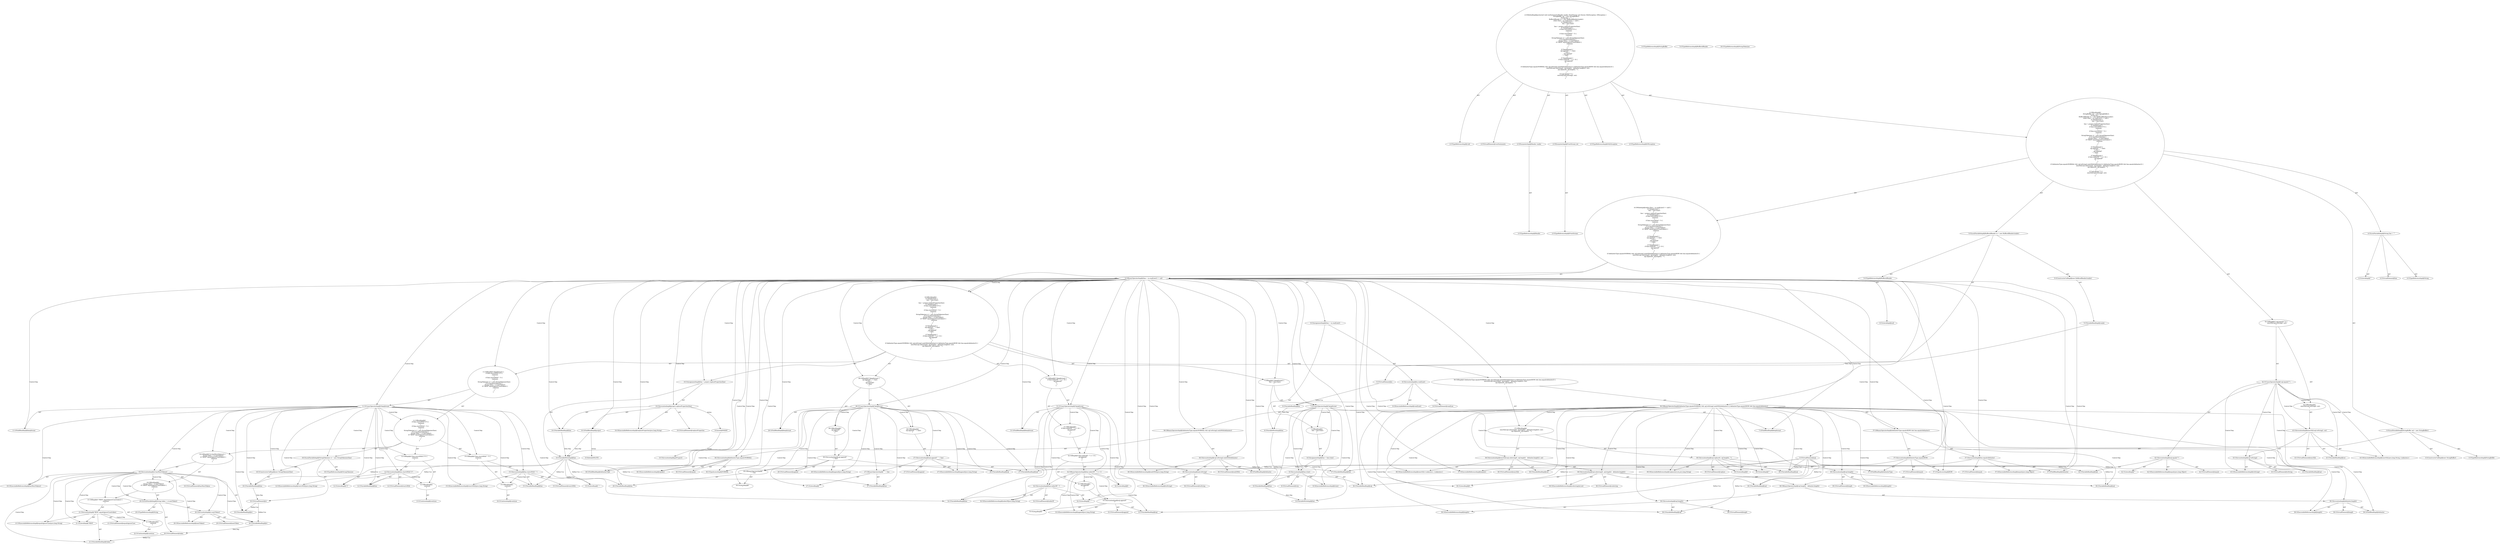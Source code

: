 digraph "runStatements#?,Reader,PrintStream" {
0 [label="2:CtTypeReferenceImpl@void" shape=ellipse]
1 [label="2:CtVirtualElement@runStatements" shape=ellipse]
2 [label="2:CtParameterImpl@Reader reader" shape=ellipse]
3 [label="2:CtTypeReferenceImpl@Reader" shape=ellipse]
4 [label="2:CtParameterImpl@PrintStream out" shape=ellipse]
5 [label="2:CtTypeReferenceImpl@PrintStream" shape=ellipse]
6 [label="2:CtTypeReferenceImpl@SQLException" shape=ellipse]
7 [label="2:CtTypeReferenceImpl@IOException" shape=ellipse]
8 [label="3:CtTypeReferenceImpl@StringBuffer" shape=ellipse]
9 [label="3:CtTypeReferenceImpl@StringBuffer" shape=ellipse]
10 [label="3:CtConstructorCallImpl@new StringBuffer()" shape=ellipse]
11 [label="3:CtVirtualElement@sql" shape=ellipse]
12 [label="3:CtLocalVariableImpl@StringBuffer sql = new StringBuffer()" shape=ellipse]
13 [label="4:CtTypeReferenceImpl@String" shape=ellipse]
14 [label="4:CtLiteralImpl@\"\"" shape=ellipse]
15 [label="4:CtVirtualElement@line" shape=ellipse]
16 [label="4:CtLocalVariableImpl@String line = \"\"" shape=ellipse]
17 [label="5:CtTypeReferenceImpl@BufferedReader" shape=ellipse]
18 [label="5:CtTypeReferenceImpl@BufferedReader" shape=ellipse]
19 [label="5:CtVariableReadImpl@reader" shape=ellipse]
20 [label="5:CtConstructorCallImpl@new BufferedReader(reader)" shape=ellipse]
21 [label="5:CtVirtualElement@in" shape=ellipse]
22 [label="5:CtLocalVariableImpl@BufferedReader in = new BufferedReader(reader)" shape=ellipse]
23 [label="6:CtVariableWriteImpl@line" shape=ellipse]
24 [label="6:CtExecutableReferenceImpl@readLine()" shape=ellipse]
25 [label="6:CtVirtualElement@readLine" shape=ellipse]
26 [label="6:CtVariableReadImpl@in" shape=ellipse]
27 [label="6:CtInvocationImpl@in.readLine()" shape=ellipse]
28 [label="6:CtAssignmentImpl@(line = in.readLine())" shape=ellipse]
29 [label="6:CtLiteralImpl@null" shape=ellipse]
30 [label="6:CtBinaryOperatorImpl@(line = in.readLine()) != null" shape=ellipse]
31 [label="7:CtFieldReadImpl@keepformat" shape=ellipse]
32 [label="7:CtUnaryOperatorImpl@!keepformat" shape=ellipse]
33 [label="8:CtVariableWriteImpl@line" shape=ellipse]
34 [label="8:CtExecutableReferenceImpl@trim()" shape=ellipse]
35 [label="8:CtVirtualElement@trim" shape=ellipse]
36 [label="8:CtVariableReadImpl@line" shape=ellipse]
37 [label="8:CtInvocationImpl@line.trim()" shape=ellipse]
38 [label="8:CtAssignmentImpl@line = line.trim()" shape=ellipse]
39 [label="7:CtBlockImpl@\{
    line = line.trim();
\}" shape=ellipse]
40 [label="7:CtIfImpl@if (!keepformat) \{
    line = line.trim();
\}" shape=ellipse]
41 [label="10:CtVariableWriteImpl@line" shape=ellipse]
42 [label="10:CtExecutableReferenceImpl@replaceProperties(java.lang.String)" shape=ellipse]
43 [label="10:CtVirtualElement@replaceProperties" shape=ellipse]
44 [label="10:CtFieldReadImpl@project" shape=ellipse]
45 [label="10:CtVariableReadImpl@line" shape=ellipse]
46 [label="10:CtInvocationImpl@project.replaceProperties(line)" shape=ellipse]
47 [label="10:CtAssignmentImpl@line = project.replaceProperties(line)" shape=ellipse]
48 [label="11:CtFieldReadImpl@keepformat" shape=ellipse]
49 [label="11:CtUnaryOperatorImpl@!keepformat" shape=ellipse]
50 [label="12:CtExecutableReferenceImpl@startsWith(java.lang.String)" shape=ellipse]
51 [label="12:CtVirtualElement@startsWith" shape=ellipse]
52 [label="12:CtVariableReadImpl@line" shape=ellipse]
53 [label="12:CtLiteralImpl@\"//\"" shape=ellipse]
54 [label="12:CtInvocationImpl@line.startsWith(\"//\")" shape=ellipse]
55 [label="13:CtContinueImpl@continue" shape=ellipse]
56 [label="12:CtBlockImpl@\{
    continue;
\}" shape=ellipse]
57 [label="12:CtIfImpl@if (line.startsWith(\"//\")) \{
    continue;
\}" shape=ellipse]
58 [label="15:CtExecutableReferenceImpl@startsWith(java.lang.String)" shape=ellipse]
59 [label="15:CtVirtualElement@startsWith" shape=ellipse]
60 [label="15:CtVariableReadImpl@line" shape=ellipse]
61 [label="15:CtLiteralImpl@\"--\"" shape=ellipse]
62 [label="15:CtInvocationImpl@line.startsWith(\"--\")" shape=ellipse]
63 [label="16:CtContinueImpl@continue" shape=ellipse]
64 [label="15:CtBlockImpl@\{
    continue;
\}" shape=ellipse]
65 [label="15:CtIfImpl@if (line.startsWith(\"--\")) \{
    continue;
\}" shape=ellipse]
66 [label="18:CtTypeReferenceImpl@StringTokenizer" shape=ellipse]
67 [label="18:CtTypeReferenceImpl@StringTokenizer" shape=ellipse]
68 [label="18:CtVariableReadImpl@line" shape=ellipse]
69 [label="18:CtConstructorCallImpl@new StringTokenizer(line)" shape=ellipse]
70 [label="18:CtVirtualElement@st" shape=ellipse]
71 [label="18:CtLocalVariableImpl@StringTokenizer st = new StringTokenizer(line)" shape=ellipse]
72 [label="19:CtExecutableReferenceImpl@hasMoreTokens()" shape=ellipse]
73 [label="19:CtVirtualElement@hasMoreTokens" shape=ellipse]
74 [label="19:CtVariableReadImpl@st" shape=ellipse]
75 [label="19:CtInvocationImpl@st.hasMoreTokens()" shape=ellipse]
76 [label="20:CtTypeReferenceImpl@String" shape=ellipse]
77 [label="20:CtExecutableReferenceImpl@nextToken()" shape=ellipse]
78 [label="20:CtVirtualElement@nextToken" shape=ellipse]
79 [label="20:CtVariableReadImpl@st" shape=ellipse]
80 [label="20:CtInvocationImpl@st.nextToken()" shape=ellipse]
81 [label="20:CtVirtualElement@token" shape=ellipse]
82 [label="20:CtLocalVariableImpl@String token = st.nextToken()" shape=ellipse]
83 [label="21:CtExecutableReferenceImpl@equalsIgnoreCase(java.lang.String)" shape=ellipse]
84 [label="21:CtVirtualElement@equalsIgnoreCase" shape=ellipse]
85 [label="21:CtLiteralImpl@\"REM\"" shape=ellipse]
86 [label="21:CtVariableReadImpl@token" shape=ellipse]
87 [label="21:CtInvocationImpl@\"REM\".equalsIgnoreCase(token)" shape=ellipse]
88 [label="22:CtContinueImpl@continue" shape=ellipse]
89 [label="21:CtBlockImpl@\{
    continue;
\}" shape=ellipse]
90 [label="21:CtIfImpl@if (\"REM\".equalsIgnoreCase(token)) \{
    continue;
\}" shape=ellipse]
91 [label="19:CtBlockImpl@\{
    String token = st.nextToken();
    if (\"REM\".equalsIgnoreCase(token)) \{
        continue;
    \}
\}" shape=ellipse]
92 [label="19:CtIfImpl@if (st.hasMoreTokens()) \{
    String token = st.nextToken();
    if (\"REM\".equalsIgnoreCase(token)) \{
        continue;
    \}
\}" shape=ellipse]
93 [label="11:CtBlockImpl@\{
    if (line.startsWith(\"//\")) \{
        continue;
    \}
    if (line.startsWith(\"--\")) \{
        continue;
    \}
    StringTokenizer st = new StringTokenizer(line);
    if (st.hasMoreTokens()) \{
        String token = st.nextToken();
        if (\"REM\".equalsIgnoreCase(token)) \{
            continue;
        \}
    \}
\}" shape=ellipse]
94 [label="11:CtIfImpl@if (!keepformat) \{
    if (line.startsWith(\"//\")) \{
        continue;
    \}
    if (line.startsWith(\"--\")) \{
        continue;
    \}
    StringTokenizer st = new StringTokenizer(line);
    if (st.hasMoreTokens()) \{
        String token = st.nextToken();
        if (\"REM\".equalsIgnoreCase(token)) \{
            continue;
        \}
    \}
\}" shape=ellipse]
95 [label="26:CtFieldReadImpl@keepformat" shape=ellipse]
96 [label="26:CtUnaryOperatorImpl@!keepformat" shape=ellipse]
97 [label="27:CtExecutableReferenceImpl@append(java.lang.String)" shape=ellipse]
98 [label="27:CtVirtualElement@append" shape=ellipse]
99 [label="27:CtVariableReadImpl@sql" shape=ellipse]
100 [label="27:CtLiteralImpl@\" \"" shape=ellipse]
101 [label="27:CtVariableReadImpl@line" shape=ellipse]
102 [label="27:CtBinaryOperatorImpl@\" \" + line" shape=ellipse]
103 [label="27:CtInvocationImpl@sql.append(\" \" + line)" shape=ellipse]
104 [label="26:CtBlockImpl@\{
    sql.append(\" \" + line);
\}" shape=ellipse]
105 [label="29:CtExecutableReferenceImpl@append(java.lang.String)" shape=ellipse]
106 [label="29:CtVirtualElement@append" shape=ellipse]
107 [label="29:CtVariableReadImpl@sql" shape=ellipse]
108 [label="29:CtLiteralImpl@\"\n\"" shape=ellipse]
109 [label="29:CtVariableReadImpl@line" shape=ellipse]
110 [label="29:CtBinaryOperatorImpl@\"\n\" + line" shape=ellipse]
111 [label="29:CtInvocationImpl@sql.append(\"\n\" + line)" shape=ellipse]
112 [label="28:CtBlockImpl@\{
    sql.append(\"\n\" + line);
\}" shape=ellipse]
113 [label="26:CtIfImpl@if (!keepformat) \{
    sql.append(\" \" + line);
\} else \{
    sql.append(\"\n\" + line);
\}" shape=ellipse]
114 [label="31:CtFieldReadImpl@keepformat" shape=ellipse]
115 [label="31:CtUnaryOperatorImpl@!keepformat" shape=ellipse]
116 [label="32:CtExecutableReferenceImpl@indexOf(java.lang.String)" shape=ellipse]
117 [label="32:CtVirtualElement@indexOf" shape=ellipse]
118 [label="32:CtVariableReadImpl@line" shape=ellipse]
119 [label="32:CtLiteralImpl@\"--\"" shape=ellipse]
120 [label="32:CtInvocationImpl@line.indexOf(\"--\")" shape=ellipse]
121 [label="32:CtLiteralImpl@0" shape=ellipse]
122 [label="32:CtBinaryOperatorImpl@line.indexOf(\"--\") >= 0" shape=ellipse]
123 [label="33:CtExecutableReferenceImpl@append(java.lang.String)" shape=ellipse]
124 [label="33:CtVirtualElement@append" shape=ellipse]
125 [label="33:CtVariableReadImpl@sql" shape=ellipse]
126 [label="33:CtLiteralImpl@\"\n\"" shape=ellipse]
127 [label="33:CtInvocationImpl@sql.append(\"\n\")" shape=ellipse]
128 [label="32:CtBlockImpl@\{
    sql.append(\"\n\");
\}" shape=ellipse]
129 [label="32:CtIfImpl@if (line.indexOf(\"--\") >= 0) \{
    sql.append(\"\n\");
\}" shape=ellipse]
130 [label="31:CtBlockImpl@\{
    if (line.indexOf(\"--\") >= 0) \{
        sql.append(\"\n\");
    \}
\}" shape=ellipse]
131 [label="31:CtIfImpl@if (!keepformat) \{
    if (line.indexOf(\"--\") >= 0) \{
        sql.append(\"\n\");
    \}
\}" shape=ellipse]
132 [label="36:CtExecutableReferenceImpl@equals()" shape=ellipse]
133 [label="36:CtVirtualElement@equals" shape=ellipse]
134 [label="36:CtFieldReadImpl@delimiterType" shape=ellipse]
135 [label="36:CtTypeAccessImpl@NORMAL" shape=ellipse]
136 [label="36:CtInvocationImpl@delimiterType.equals(NORMAL)" shape=ellipse]
137 [label="36:CtExecutableReferenceImpl@endsWith(java.lang.String)" shape=ellipse]
138 [label="36:CtVirtualElement@endsWith" shape=ellipse]
139 [label="36:CtExecutableReferenceImpl@toString()" shape=ellipse]
140 [label="36:CtVirtualElement@toString" shape=ellipse]
141 [label="36:CtVariableReadImpl@sql" shape=ellipse]
142 [label="36:CtInvocationImpl@sql.toString()" shape=ellipse]
143 [label="36:CtFieldReadImpl@delimiter" shape=ellipse]
144 [label="36:CtInvocationImpl@sql.toString().endsWith(delimiter)" shape=ellipse]
145 [label="36:CtBinaryOperatorImpl@(delimiterType.equals(NORMAL) && sql.toString().endsWith(delimiter))" shape=ellipse]
146 [label="37:CtExecutableReferenceImpl@equals()" shape=ellipse]
147 [label="37:CtVirtualElement@equals" shape=ellipse]
148 [label="37:CtFieldReadImpl@delimiterType" shape=ellipse]
149 [label="37:CtTypeAccessImpl@ROW" shape=ellipse]
150 [label="37:CtInvocationImpl@delimiterType.equals(ROW)" shape=ellipse]
151 [label="37:CtExecutableReferenceImpl@equals(java.lang.Object)" shape=ellipse]
152 [label="37:CtVirtualElement@equals" shape=ellipse]
153 [label="37:CtVariableReadImpl@line" shape=ellipse]
154 [label="37:CtFieldReadImpl@delimiter" shape=ellipse]
155 [label="37:CtInvocationImpl@line.equals(delimiter)" shape=ellipse]
156 [label="37:CtBinaryOperatorImpl@(delimiterType.equals(ROW) && line.equals(delimiter))" shape=ellipse]
157 [label="36:CtBinaryOperatorImpl@(delimiterType.equals(NORMAL) && sql.toString().endsWith(delimiter)) || (delimiterType.equals(ROW) && line.equals(delimiter))" shape=ellipse]
158 [label="38:CtExecutableReferenceImpl@execSQL(<unknown>,<unknown>)" shape=ellipse]
159 [label="38:CtVirtualElement@execSQL" shape=ellipse]
160 [label="38:CtExecutableReferenceImpl@substring(int,int)" shape=ellipse]
161 [label="38:CtVirtualElement@substring" shape=ellipse]
162 [label="38:CtVariableReadImpl@sql" shape=ellipse]
163 [label="38:CtLiteralImpl@0" shape=ellipse]
164 [label="38:CtExecutableReferenceImpl@length()" shape=ellipse]
165 [label="38:CtVirtualElement@length" shape=ellipse]
166 [label="38:CtVariableReadImpl@sql" shape=ellipse]
167 [label="38:CtInvocationImpl@sql.length()" shape=ellipse]
168 [label="38:CtExecutableReferenceImpl@length()" shape=ellipse]
169 [label="38:CtVirtualElement@length" shape=ellipse]
170 [label="38:CtFieldReadImpl@delimiter" shape=ellipse]
171 [label="38:CtInvocationImpl@delimiter.length()" shape=ellipse]
172 [label="38:CtBinaryOperatorImpl@sql.length() - delimiter.length()" shape=ellipse]
173 [label="38:CtInvocationImpl@sql.substring(0, sql.length() - delimiter.length())" shape=ellipse]
174 [label="38:CtVariableReadImpl@out" shape=ellipse]
175 [label="38:CtInvocationImpl@execSQL(sql.substring(0, sql.length() - delimiter.length()), out)" shape=ellipse]
176 [label="39:CtExecutableReferenceImpl@replace(int,int,java.lang.String)" shape=ellipse]
177 [label="39:CtVirtualElement@replace" shape=ellipse]
178 [label="39:CtVariableReadImpl@sql" shape=ellipse]
179 [label="39:CtLiteralImpl@0" shape=ellipse]
180 [label="39:CtExecutableReferenceImpl@length()" shape=ellipse]
181 [label="39:CtVirtualElement@length" shape=ellipse]
182 [label="39:CtVariableReadImpl@sql" shape=ellipse]
183 [label="39:CtInvocationImpl@sql.length()" shape=ellipse]
184 [label="39:CtLiteralImpl@\"\"" shape=ellipse]
185 [label="39:CtInvocationImpl@sql.replace(0, sql.length(), \"\")" shape=ellipse]
186 [label="37:CtBlockImpl@\{
    execSQL(sql.substring(0, sql.length() - delimiter.length()), out);
    sql.replace(0, sql.length(), \"\");
\}" shape=ellipse]
187 [label="36:CtIfImpl@if ((delimiterType.equals(NORMAL) && sql.toString().endsWith(delimiter)) || (delimiterType.equals(ROW) && line.equals(delimiter))) \{
    execSQL(sql.substring(0, sql.length() - delimiter.length()), out);
    sql.replace(0, sql.length(), \"\");
\}" shape=ellipse]
188 [label="6:CtBlockImpl@\{
    if (!keepformat) \{
        line = line.trim();
    \}
    line = project.replaceProperties(line);
    if (!keepformat) \{
        if (line.startsWith(\"//\")) \{
            continue;
        \}
        if (line.startsWith(\"--\")) \{
            continue;
        \}
        StringTokenizer st = new StringTokenizer(line);
        if (st.hasMoreTokens()) \{
            String token = st.nextToken();
            if (\"REM\".equalsIgnoreCase(token)) \{
                continue;
            \}
        \}
    \}
    if (!keepformat) \{
        sql.append(\" \" + line);
    \} else \{
        sql.append(\"\n\" + line);
    \}
    if (!keepformat) \{
        if (line.indexOf(\"--\") >= 0) \{
            sql.append(\"\n\");
        \}
    \}
    if ((delimiterType.equals(NORMAL) && sql.toString().endsWith(delimiter)) || (delimiterType.equals(ROW) && line.equals(delimiter))) \{
        execSQL(sql.substring(0, sql.length() - delimiter.length()), out);
        sql.replace(0, sql.length(), \"\");
    \}
\}" shape=ellipse]
189 [label="6:CtWhileImpl@while ((line = in.readLine()) != null) \{
    if (!keepformat) \{
        line = line.trim();
    \}
    line = project.replaceProperties(line);
    if (!keepformat) \{
        if (line.startsWith(\"//\")) \{
            continue;
        \}
        if (line.startsWith(\"--\")) \{
            continue;
        \}
        StringTokenizer st = new StringTokenizer(line);
        if (st.hasMoreTokens()) \{
            String token = st.nextToken();
            if (\"REM\".equalsIgnoreCase(token)) \{
                continue;
            \}
        \}
    \}
    if (!keepformat) \{
        sql.append(\" \" + line);
    \} else \{
        sql.append(\"\n\" + line);
    \}
    if (!keepformat) \{
        if (line.indexOf(\"--\") >= 0) \{
            sql.append(\"\n\");
        \}
    \}
    if ((delimiterType.equals(NORMAL) && sql.toString().endsWith(delimiter)) || (delimiterType.equals(ROW) && line.equals(delimiter))) \{
        execSQL(sql.substring(0, sql.length() - delimiter.length()), out);
        sql.replace(0, sql.length(), \"\");
    \}
\} " shape=ellipse]
190 [label="42:CtExecutableReferenceImpl@equals(java.lang.Object)" shape=ellipse]
191 [label="42:CtVirtualElement@equals" shape=ellipse]
192 [label="42:CtVariableReadImpl@sql" shape=ellipse]
193 [label="42:CtLiteralImpl@\"\"" shape=ellipse]
194 [label="42:CtInvocationImpl@sql.equals(\"\")" shape=ellipse]
195 [label="42:CtUnaryOperatorImpl@!sql.equals(\"\")" shape=ellipse]
196 [label="43:CtExecutableReferenceImpl@execSQL(java.lang.String,<unknown>)" shape=ellipse]
197 [label="43:CtVirtualElement@execSQL" shape=ellipse]
198 [label="43:CtExecutableReferenceImpl@toString()" shape=ellipse]
199 [label="43:CtVirtualElement@toString" shape=ellipse]
200 [label="43:CtVariableReadImpl@sql" shape=ellipse]
201 [label="43:CtInvocationImpl@sql.toString()" shape=ellipse]
202 [label="43:CtVariableReadImpl@out" shape=ellipse]
203 [label="43:CtInvocationImpl@execSQL(sql.toString(), out)" shape=ellipse]
204 [label="42:CtBlockImpl@\{
    execSQL(sql.toString(), out);
\}" shape=ellipse]
205 [label="42:CtIfImpl@if (!sql.equals(\"\")) \{
    execSQL(sql.toString(), out);
\}" shape=ellipse]
206 [label="2:CtBlockImpl@\{
    StringBuffer sql = new StringBuffer();
    String line = \"\";
    BufferedReader in = new BufferedReader(reader);
    while ((line = in.readLine()) != null) \{
        if (!keepformat) \{
            line = line.trim();
        \}
        line = project.replaceProperties(line);
        if (!keepformat) \{
            if (line.startsWith(\"//\")) \{
                continue;
            \}
            if (line.startsWith(\"--\")) \{
                continue;
            \}
            StringTokenizer st = new StringTokenizer(line);
            if (st.hasMoreTokens()) \{
                String token = st.nextToken();
                if (\"REM\".equalsIgnoreCase(token)) \{
                    continue;
                \}
            \}
        \}
        if (!keepformat) \{
            sql.append(\" \" + line);
        \} else \{
            sql.append(\"\n\" + line);
        \}
        if (!keepformat) \{
            if (line.indexOf(\"--\") >= 0) \{
                sql.append(\"\n\");
            \}
        \}
        if ((delimiterType.equals(NORMAL) && sql.toString().endsWith(delimiter)) || (delimiterType.equals(ROW) && line.equals(delimiter))) \{
            execSQL(sql.substring(0, sql.length() - delimiter.length()), out);
            sql.replace(0, sql.length(), \"\");
        \}
    \} 
    if (!sql.equals(\"\")) \{
        execSQL(sql.toString(), out);
    \}
\}" shape=ellipse]
207 [label="2:CtMethodImpl@protected void runStatements(Reader reader, PrintStream out) throws SQLException, IOException \{
    StringBuffer sql = new StringBuffer();
    String line = \"\";
    BufferedReader in = new BufferedReader(reader);
    while ((line = in.readLine()) != null) \{
        if (!keepformat) \{
            line = line.trim();
        \}
        line = project.replaceProperties(line);
        if (!keepformat) \{
            if (line.startsWith(\"//\")) \{
                continue;
            \}
            if (line.startsWith(\"--\")) \{
                continue;
            \}
            StringTokenizer st = new StringTokenizer(line);
            if (st.hasMoreTokens()) \{
                String token = st.nextToken();
                if (\"REM\".equalsIgnoreCase(token)) \{
                    continue;
                \}
            \}
        \}
        if (!keepformat) \{
            sql.append(\" \" + line);
        \} else \{
            sql.append(\"\n\" + line);
        \}
        if (!keepformat) \{
            if (line.indexOf(\"--\") >= 0) \{
                sql.append(\"\n\");
            \}
        \}
        if ((delimiterType.equals(NORMAL) && sql.toString().endsWith(delimiter)) || (delimiterType.equals(ROW) && line.equals(delimiter))) \{
            execSQL(sql.substring(0, sql.length() - delimiter.length()), out);
            sql.replace(0, sql.length(), \"\");
        \}
    \} 
    if (!sql.equals(\"\")) \{
        execSQL(sql.toString(), out);
    \}
\}" shape=ellipse]
208 [label="10:Delete@DELETE" shape=ellipse]
209 [label="10:Insert@INSERT" shape=ellipse]
210 [label="10:CtInvocationImpl@getProject()" shape=ellipse]
2 -> 3 [label="AST"];
4 -> 5 [label="AST"];
11 -> 99 [label="Define-Use"];
11 -> 107 [label="Define-Use"];
11 -> 125 [label="Define-Use"];
11 -> 141 [label="Define-Use"];
11 -> 162 [label="Define-Use"];
11 -> 166 [label="Define-Use"];
11 -> 178 [label="Define-Use"];
11 -> 182 [label="Define-Use"];
11 -> 192 [label="Define-Use"];
11 -> 200 [label="Define-Use"];
12 -> 11 [label="AST"];
12 -> 8 [label="AST"];
12 -> 10 [label="AST"];
16 -> 15 [label="AST"];
16 -> 13 [label="AST"];
16 -> 14 [label="AST"];
19 -> 21 [label="Data Dep"];
20 -> 19 [label="AST"];
21 -> 26 [label="Define-Use"];
22 -> 21 [label="AST"];
22 -> 17 [label="AST"];
22 -> 20 [label="AST"];
23 -> 36 [label="Define-Use"];
26 -> 23 [label="Data Dep"];
27 -> 25 [label="AST"];
27 -> 26 [label="AST"];
27 -> 24 [label="AST"];
28 -> 23 [label="AST"];
28 -> 27 [label="AST"];
30 -> 28 [label="AST"];
30 -> 29 [label="AST"];
30 -> 188 [label="Control Dep"];
30 -> 40 [label="Control Dep"];
30 -> 32 [label="Control Dep"];
30 -> 31 [label="Control Dep"];
30 -> 47 [label="Control Dep"];
30 -> 41 [label="Control Dep"];
30 -> 46 [label="Control Dep"];
30 -> 42 [label="Control Dep"];
30 -> 44 [label="Control Dep"];
30 -> 45 [label="Control Dep"];
30 -> 94 [label="Control Dep"];
30 -> 49 [label="Control Dep"];
30 -> 48 [label="Control Dep"];
30 -> 113 [label="Control Dep"];
30 -> 96 [label="Control Dep"];
30 -> 95 [label="Control Dep"];
30 -> 131 [label="Control Dep"];
30 -> 115 [label="Control Dep"];
30 -> 114 [label="Control Dep"];
30 -> 187 [label="Control Dep"];
30 -> 157 [label="Control Dep"];
30 -> 145 [label="Control Dep"];
30 -> 136 [label="Control Dep"];
30 -> 132 [label="Control Dep"];
30 -> 134 [label="Control Dep"];
30 -> 135 [label="Control Dep"];
30 -> 144 [label="Control Dep"];
30 -> 137 [label="Control Dep"];
30 -> 142 [label="Control Dep"];
30 -> 139 [label="Control Dep"];
30 -> 141 [label="Control Dep"];
30 -> 143 [label="Control Dep"];
30 -> 156 [label="Control Dep"];
30 -> 150 [label="Control Dep"];
30 -> 146 [label="Control Dep"];
30 -> 148 [label="Control Dep"];
30 -> 149 [label="Control Dep"];
30 -> 155 [label="Control Dep"];
30 -> 151 [label="Control Dep"];
30 -> 153 [label="Control Dep"];
30 -> 154 [label="Control Dep"];
32 -> 31 [label="AST"];
32 -> 39 [label="Control Dep"];
32 -> 38 [label="Control Dep"];
32 -> 33 [label="Control Dep"];
32 -> 37 [label="Control Dep"];
32 -> 34 [label="Control Dep"];
32 -> 36 [label="Control Dep"];
36 -> 33 [label="Data Dep"];
37 -> 35 [label="AST"];
37 -> 36 [label="AST"];
37 -> 34 [label="AST"];
38 -> 33 [label="AST"];
38 -> 37 [label="AST"];
39 -> 38 [label="AST"];
40 -> 32 [label="AST"];
40 -> 39 [label="AST"];
41 -> 52 [label="Define-Use"];
41 -> 60 [label="Define-Use"];
41 -> 68 [label="Define-Use"];
41 -> 101 [label="Define-Use"];
41 -> 109 [label="Define-Use"];
41 -> 118 [label="Define-Use"];
41 -> 153 [label="Define-Use"];
44 -> 41 [label="Data Dep"];
44 -> 208 [label="Action"];
45 -> 41 [label="Data Dep"];
46 -> 43 [label="AST"];
46 -> 44 [label="AST"];
46 -> 42 [label="AST"];
46 -> 45 [label="AST"];
46 -> 209 [label="Action"];
47 -> 41 [label="AST"];
47 -> 46 [label="AST"];
49 -> 48 [label="AST"];
49 -> 93 [label="Control Dep"];
49 -> 57 [label="Control Dep"];
49 -> 54 [label="Control Dep"];
49 -> 50 [label="Control Dep"];
49 -> 52 [label="Control Dep"];
49 -> 53 [label="Control Dep"];
49 -> 65 [label="Control Dep"];
49 -> 62 [label="Control Dep"];
49 -> 58 [label="Control Dep"];
49 -> 60 [label="Control Dep"];
49 -> 61 [label="Control Dep"];
49 -> 71 [label="Control Dep"];
49 -> 69 [label="Control Dep"];
49 -> 68 [label="Control Dep"];
49 -> 92 [label="Control Dep"];
49 -> 75 [label="Control Dep"];
49 -> 72 [label="Control Dep"];
49 -> 74 [label="Control Dep"];
54 -> 51 [label="AST"];
54 -> 52 [label="AST"];
54 -> 50 [label="AST"];
54 -> 53 [label="AST"];
54 -> 56 [label="Control Dep"];
56 -> 55 [label="AST"];
57 -> 54 [label="AST"];
57 -> 56 [label="AST"];
62 -> 59 [label="AST"];
62 -> 60 [label="AST"];
62 -> 58 [label="AST"];
62 -> 61 [label="AST"];
62 -> 64 [label="Control Dep"];
64 -> 63 [label="AST"];
65 -> 62 [label="AST"];
65 -> 64 [label="AST"];
68 -> 70 [label="Data Dep"];
69 -> 68 [label="AST"];
70 -> 74 [label="Define-Use"];
70 -> 79 [label="Define-Use"];
71 -> 70 [label="AST"];
71 -> 66 [label="AST"];
71 -> 69 [label="AST"];
75 -> 73 [label="AST"];
75 -> 74 [label="AST"];
75 -> 72 [label="AST"];
75 -> 91 [label="Control Dep"];
75 -> 82 [label="Control Dep"];
75 -> 80 [label="Control Dep"];
75 -> 77 [label="Control Dep"];
75 -> 79 [label="Control Dep"];
75 -> 90 [label="Control Dep"];
75 -> 87 [label="Control Dep"];
75 -> 83 [label="Control Dep"];
75 -> 85 [label="Control Dep"];
75 -> 86 [label="Control Dep"];
79 -> 81 [label="Data Dep"];
80 -> 78 [label="AST"];
80 -> 79 [label="AST"];
80 -> 77 [label="AST"];
81 -> 86 [label="Define-Use"];
82 -> 81 [label="AST"];
82 -> 76 [label="AST"];
82 -> 80 [label="AST"];
87 -> 84 [label="AST"];
87 -> 85 [label="AST"];
87 -> 83 [label="AST"];
87 -> 86 [label="AST"];
87 -> 89 [label="Control Dep"];
89 -> 88 [label="AST"];
90 -> 87 [label="AST"];
90 -> 89 [label="AST"];
91 -> 82 [label="AST"];
91 -> 90 [label="AST"];
92 -> 75 [label="AST"];
92 -> 91 [label="AST"];
93 -> 57 [label="AST"];
93 -> 65 [label="AST"];
93 -> 71 [label="AST"];
93 -> 92 [label="AST"];
94 -> 49 [label="AST"];
94 -> 93 [label="AST"];
96 -> 95 [label="AST"];
96 -> 104 [label="Control Dep"];
96 -> 103 [label="Control Dep"];
96 -> 97 [label="Control Dep"];
96 -> 99 [label="Control Dep"];
96 -> 102 [label="Control Dep"];
96 -> 100 [label="Control Dep"];
96 -> 101 [label="Control Dep"];
96 -> 112 [label="Control Dep"];
96 -> 111 [label="Control Dep"];
96 -> 105 [label="Control Dep"];
96 -> 107 [label="Control Dep"];
96 -> 110 [label="Control Dep"];
96 -> 108 [label="Control Dep"];
96 -> 109 [label="Control Dep"];
102 -> 100 [label="AST"];
102 -> 101 [label="AST"];
103 -> 98 [label="AST"];
103 -> 99 [label="AST"];
103 -> 97 [label="AST"];
103 -> 102 [label="AST"];
104 -> 103 [label="AST"];
110 -> 108 [label="AST"];
110 -> 109 [label="AST"];
111 -> 106 [label="AST"];
111 -> 107 [label="AST"];
111 -> 105 [label="AST"];
111 -> 110 [label="AST"];
112 -> 111 [label="AST"];
113 -> 96 [label="AST"];
113 -> 104 [label="AST"];
113 -> 112 [label="AST"];
115 -> 114 [label="AST"];
115 -> 130 [label="Control Dep"];
115 -> 129 [label="Control Dep"];
115 -> 122 [label="Control Dep"];
115 -> 120 [label="Control Dep"];
115 -> 116 [label="Control Dep"];
115 -> 118 [label="Control Dep"];
115 -> 119 [label="Control Dep"];
115 -> 121 [label="Control Dep"];
120 -> 117 [label="AST"];
120 -> 118 [label="AST"];
120 -> 116 [label="AST"];
120 -> 119 [label="AST"];
122 -> 120 [label="AST"];
122 -> 121 [label="AST"];
122 -> 128 [label="Control Dep"];
122 -> 127 [label="Control Dep"];
122 -> 123 [label="Control Dep"];
122 -> 125 [label="Control Dep"];
122 -> 126 [label="Control Dep"];
127 -> 124 [label="AST"];
127 -> 125 [label="AST"];
127 -> 123 [label="AST"];
127 -> 126 [label="AST"];
128 -> 127 [label="AST"];
129 -> 122 [label="AST"];
129 -> 128 [label="AST"];
130 -> 129 [label="AST"];
131 -> 115 [label="AST"];
131 -> 130 [label="AST"];
136 -> 133 [label="AST"];
136 -> 134 [label="AST"];
136 -> 132 [label="AST"];
136 -> 135 [label="AST"];
142 -> 140 [label="AST"];
142 -> 141 [label="AST"];
142 -> 139 [label="AST"];
144 -> 138 [label="AST"];
144 -> 142 [label="AST"];
144 -> 137 [label="AST"];
144 -> 143 [label="AST"];
145 -> 136 [label="AST"];
145 -> 144 [label="AST"];
150 -> 147 [label="AST"];
150 -> 148 [label="AST"];
150 -> 146 [label="AST"];
150 -> 149 [label="AST"];
155 -> 152 [label="AST"];
155 -> 153 [label="AST"];
155 -> 151 [label="AST"];
155 -> 154 [label="AST"];
156 -> 150 [label="AST"];
156 -> 155 [label="AST"];
157 -> 145 [label="AST"];
157 -> 156 [label="AST"];
157 -> 186 [label="Control Dep"];
157 -> 175 [label="Control Dep"];
157 -> 158 [label="Control Dep"];
157 -> 173 [label="Control Dep"];
157 -> 160 [label="Control Dep"];
157 -> 162 [label="Control Dep"];
157 -> 163 [label="Control Dep"];
157 -> 172 [label="Control Dep"];
157 -> 167 [label="Control Dep"];
157 -> 164 [label="Control Dep"];
157 -> 166 [label="Control Dep"];
157 -> 171 [label="Control Dep"];
157 -> 168 [label="Control Dep"];
157 -> 170 [label="Control Dep"];
157 -> 174 [label="Control Dep"];
157 -> 185 [label="Control Dep"];
157 -> 176 [label="Control Dep"];
157 -> 178 [label="Control Dep"];
157 -> 179 [label="Control Dep"];
157 -> 183 [label="Control Dep"];
157 -> 180 [label="Control Dep"];
157 -> 182 [label="Control Dep"];
157 -> 184 [label="Control Dep"];
167 -> 165 [label="AST"];
167 -> 166 [label="AST"];
167 -> 164 [label="AST"];
171 -> 169 [label="AST"];
171 -> 170 [label="AST"];
171 -> 168 [label="AST"];
172 -> 167 [label="AST"];
172 -> 171 [label="AST"];
173 -> 161 [label="AST"];
173 -> 162 [label="AST"];
173 -> 160 [label="AST"];
173 -> 163 [label="AST"];
173 -> 172 [label="AST"];
175 -> 159 [label="AST"];
175 -> 158 [label="AST"];
175 -> 173 [label="AST"];
175 -> 174 [label="AST"];
183 -> 181 [label="AST"];
183 -> 182 [label="AST"];
183 -> 180 [label="AST"];
185 -> 177 [label="AST"];
185 -> 178 [label="AST"];
185 -> 176 [label="AST"];
185 -> 179 [label="AST"];
185 -> 183 [label="AST"];
185 -> 184 [label="AST"];
186 -> 175 [label="AST"];
186 -> 185 [label="AST"];
187 -> 157 [label="AST"];
187 -> 186 [label="AST"];
188 -> 40 [label="AST"];
188 -> 47 [label="AST"];
188 -> 94 [label="AST"];
188 -> 113 [label="AST"];
188 -> 131 [label="AST"];
188 -> 187 [label="AST"];
189 -> 30 [label="AST"];
189 -> 188 [label="AST"];
194 -> 191 [label="AST"];
194 -> 192 [label="AST"];
194 -> 190 [label="AST"];
194 -> 193 [label="AST"];
195 -> 194 [label="AST"];
195 -> 204 [label="Control Dep"];
195 -> 203 [label="Control Dep"];
195 -> 196 [label="Control Dep"];
195 -> 201 [label="Control Dep"];
195 -> 198 [label="Control Dep"];
195 -> 200 [label="Control Dep"];
195 -> 202 [label="Control Dep"];
201 -> 199 [label="AST"];
201 -> 200 [label="AST"];
201 -> 198 [label="AST"];
203 -> 197 [label="AST"];
203 -> 196 [label="AST"];
203 -> 201 [label="AST"];
203 -> 202 [label="AST"];
204 -> 203 [label="AST"];
205 -> 195 [label="AST"];
205 -> 204 [label="AST"];
206 -> 12 [label="AST"];
206 -> 16 [label="AST"];
206 -> 22 [label="AST"];
206 -> 189 [label="AST"];
206 -> 205 [label="AST"];
207 -> 1 [label="AST"];
207 -> 0 [label="AST"];
207 -> 2 [label="AST"];
207 -> 4 [label="AST"];
207 -> 6 [label="AST"];
207 -> 7 [label="AST"];
207 -> 206 [label="AST"];
209 -> 210 [label="Action"];
}